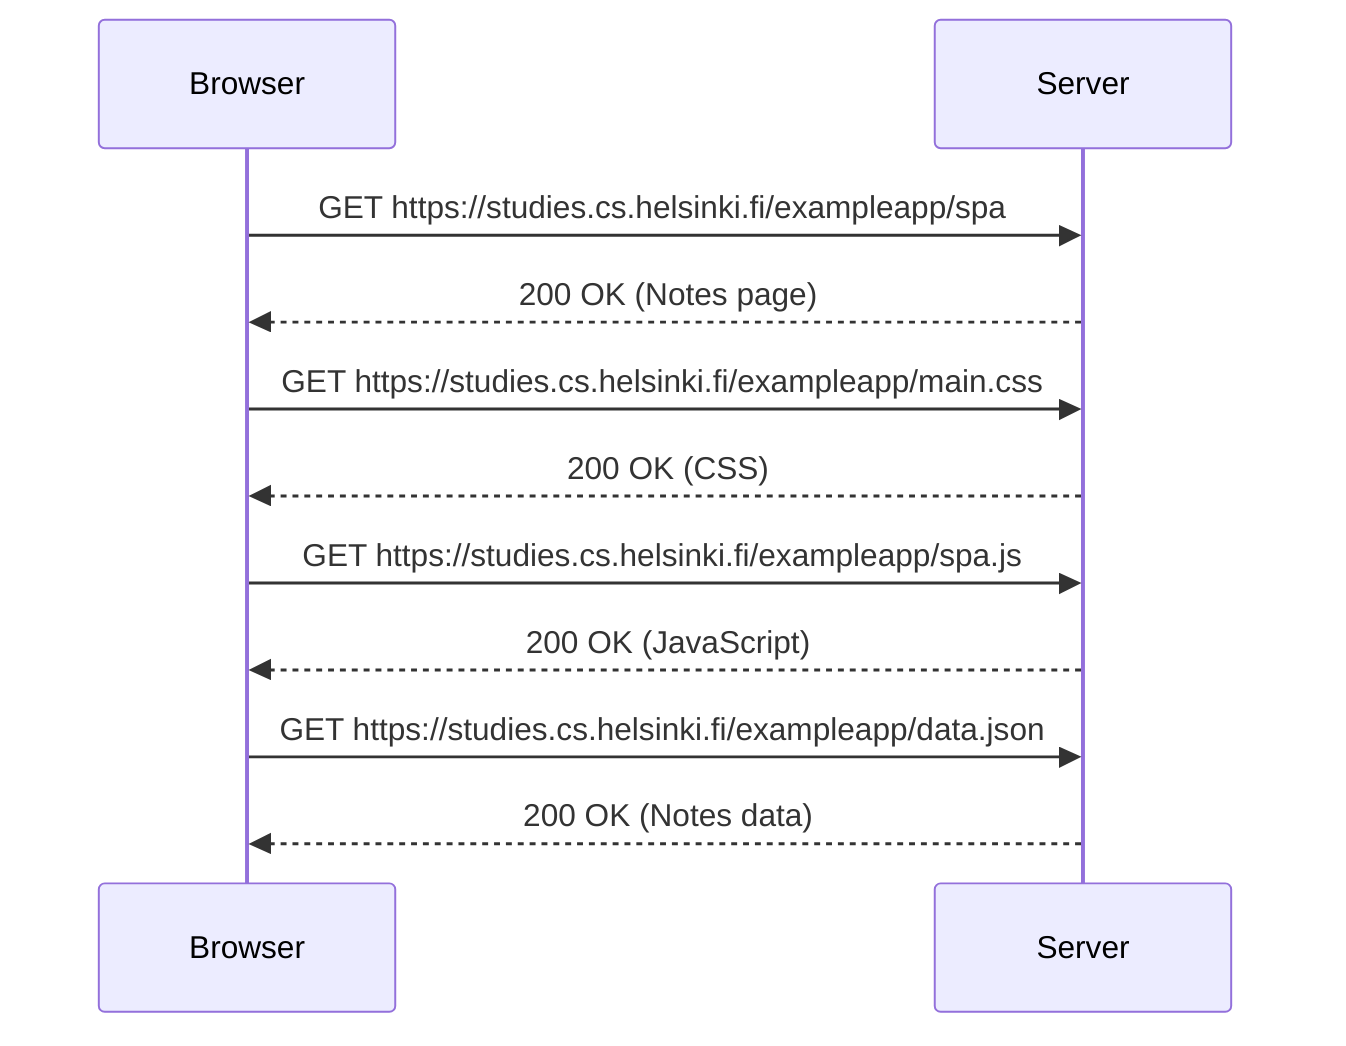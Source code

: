 sequenceDiagram
    participant Browser
    participant Server

    Browser->>Server: GET https://studies.cs.helsinki.fi/exampleapp/spa
    Server-->>Browser: 200 OK (Notes page)

    Browser->>Server: GET https://studies.cs.helsinki.fi/exampleapp/main.css
    Server-->>Browser: 200 OK (CSS)

    Browser->>Server: GET https://studies.cs.helsinki.fi/exampleapp/spa.js
    Server-->>Browser: 200 OK (JavaScript)

    Browser->>Server: GET https://studies.cs.helsinki.fi/exampleapp/data.json
    Server-->>Browser: 200 OK (Notes data)